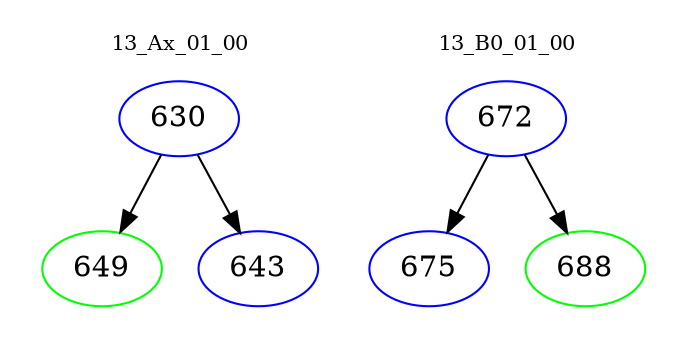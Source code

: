 digraph{
subgraph cluster_0 {
color = white
label = "13_Ax_01_00";
fontsize=10;
T0_630 [label="630", color="blue"]
T0_630 -> T0_649 [color="black"]
T0_649 [label="649", color="green"]
T0_630 -> T0_643 [color="black"]
T0_643 [label="643", color="blue"]
}
subgraph cluster_1 {
color = white
label = "13_B0_01_00";
fontsize=10;
T1_672 [label="672", color="blue"]
T1_672 -> T1_675 [color="black"]
T1_675 [label="675", color="blue"]
T1_672 -> T1_688 [color="black"]
T1_688 [label="688", color="green"]
}
}
